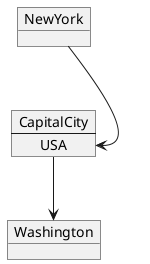 {
  "sha1": "mzhbagxh0b1lk0122763iccr5w00vs9",
  "insertion": {
    "when": "2024-06-03T18:59:35.931Z",
    "url": "https://github.com/plantuml/plantuml/issues/307",
    "user": "plantuml@gmail.com"
  }
}
@startuml

object Washington
object NewYork

map CapitalCity {
 USA *--> Washington
}

NewYork --> CapitalCity::USA
@enduml
